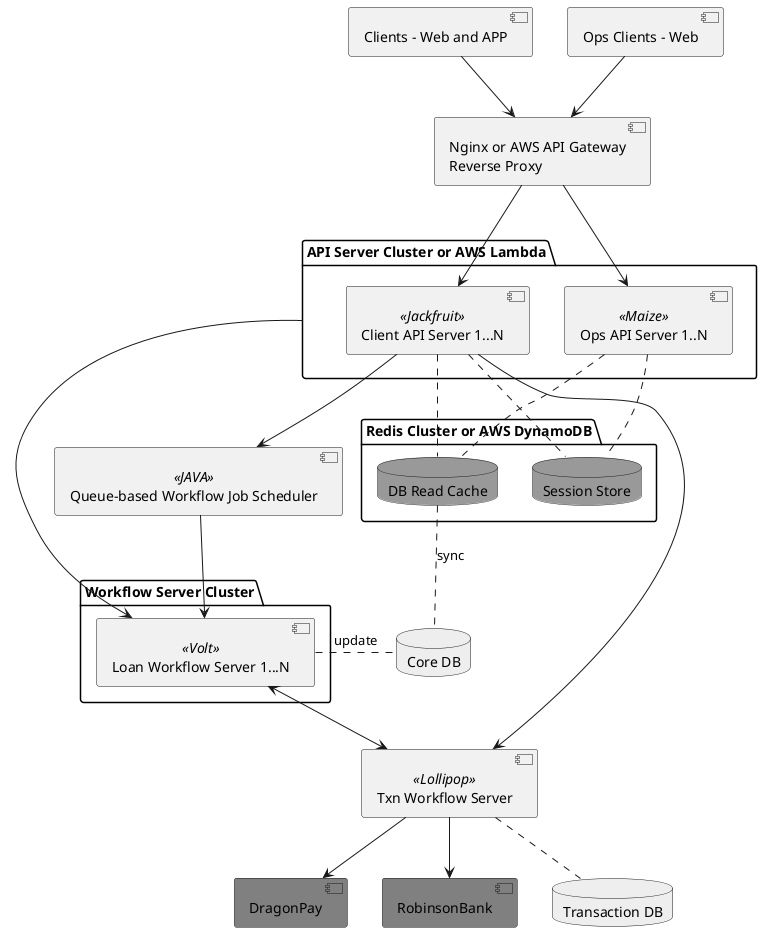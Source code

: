 
@startuml

component [Clients - Web and APP] as CLIENTS
component [Ops Clients - Web] as OPS_CLIENTS

component [Nginx or AWS API Gateway\nReverse Proxy] as NGINX

package "API Server Cluster or AWS Lambda" as API_SERVER_CLUSTER {
	component [Client API Server 1...N] as JACKFRUIT <<Jackfruit>>
	component [Ops API Server 1..N] as MAIZE <<Maize>>
}

package "Redis Cluster or AWS DynamoDB" as REDIS_CLUSTER {
	database "Session Store" as SESSION_DB #999
	database "DB Read Cache" as CACHE_DB #999
}

component [Queue-based Workflow Job Scheduler] as WF_SCHEDULER <<JAVA>>

JACKFRUIT --> WF_SCHEDULER

component [Txn Workflow Server] as LOLLIPOP <<Lollipop>>
component [DragonPay] as DP #grey
component [RobinsonBank] as RB #grey

LOLLIPOP --> DP
LOLLIPOP --> RB

JACKFRUIT .. SESSION_DB
JACKFRUIT .. CACHE_DB
MAIZE .. SESSION_DB
MAIZE .. CACHE_DB

CLIENTS --> NGINX
OPS_CLIENTS --> NGINX

NGINX --> JACKFRUIT
NGINX --> MAIZE


database "Transaction DB" as TXN_DB #eee
LOLLIPOP .. TXN_DB

package "Workflow Server Cluster" as WF_SERVER_CLUSTER {
	component [Loan Workflow Server 1...N] as VOLT <<Volt>>
}

VOLT <--> LOLLIPOP

API_SERVER_CLUSTER --> VOLT
JACKFRUIT --> LOLLIPOP

database "Core DB" as DB #EEE

VOLT . DB : update

CACHE_DB . DB : sync

WF_SCHEDULER --> VOLT

@enduml